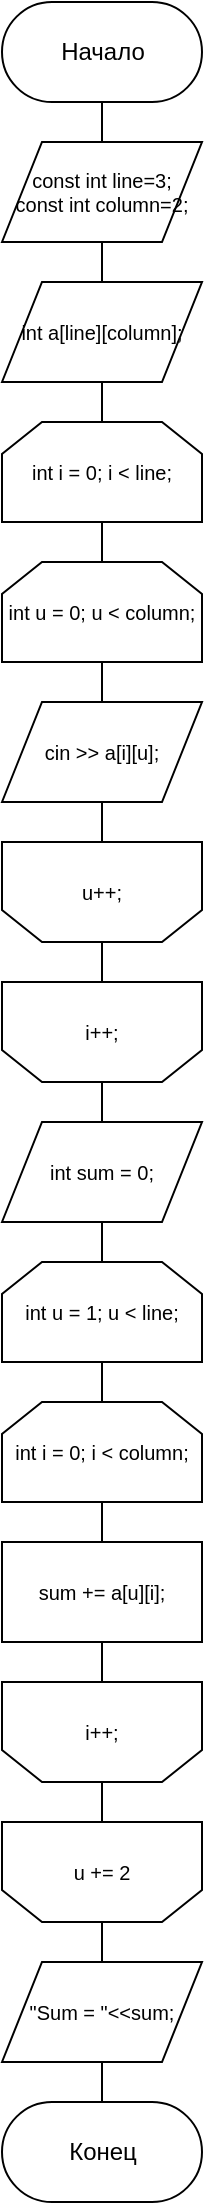 <mxfile version="12.1.0" type="device" pages="1"><diagram id="bfiWmZ9WX3KRAJ8TsRYx" name="Page-1"><mxGraphModel dx="1188" dy="681" grid="1" gridSize="10" guides="1" tooltips="1" connect="1" arrows="1" fold="1" page="1" pageScale="1" pageWidth="1169" pageHeight="1654" math="0" shadow="0"><root><mxCell id="0"/><mxCell id="1" parent="0"/><mxCell id="mKxtDzXYGonCYLHz0mZr-1" value="Начало" style="html=1;dashed=0;whitespace=wrap;shape=mxgraph.dfd.start" vertex="1" parent="1"><mxGeometry x="80" y="20" width="100" height="50" as="geometry"/></mxCell><mxCell id="mKxtDzXYGonCYLHz0mZr-2" value="&lt;div style=&quot;font-size: 10px&quot;&gt;const int line=3;&lt;/div&gt;&lt;div style=&quot;font-size: 10px&quot;&gt;const int column=2;&lt;/div&gt;" style="shape=parallelogram;perimeter=parallelogramPerimeter;whiteSpace=wrap;html=1;dashed=0;fontSize=10;" vertex="1" parent="1"><mxGeometry x="80" y="90" width="100" height="50" as="geometry"/></mxCell><mxCell id="mKxtDzXYGonCYLHz0mZr-3" value="" style="endArrow=none;html=1;fontSize=10;entryX=0.5;entryY=0.5;entryDx=0;entryDy=25;entryPerimeter=0;exitX=0.5;exitY=0;exitDx=0;exitDy=0;" edge="1" parent="1" source="mKxtDzXYGonCYLHz0mZr-2" target="mKxtDzXYGonCYLHz0mZr-1"><mxGeometry width="50" height="50" relative="1" as="geometry"><mxPoint x="80" y="210" as="sourcePoint"/><mxPoint x="130" y="160" as="targetPoint"/></mxGeometry></mxCell><mxCell id="mKxtDzXYGonCYLHz0mZr-4" value="&lt;div&gt;int a[line][column];&lt;br&gt;&lt;/div&gt;" style="shape=parallelogram;perimeter=parallelogramPerimeter;whiteSpace=wrap;html=1;dashed=0;fontSize=10;" vertex="1" parent="1"><mxGeometry x="80" y="160" width="100" height="50" as="geometry"/></mxCell><mxCell id="mKxtDzXYGonCYLHz0mZr-8" value="" style="endArrow=none;html=1;fontSize=10;entryX=0.5;entryY=1;entryDx=0;entryDy=0;exitX=0.5;exitY=0;exitDx=0;exitDy=0;" edge="1" parent="1" source="mKxtDzXYGonCYLHz0mZr-4" target="mKxtDzXYGonCYLHz0mZr-2"><mxGeometry width="50" height="50" relative="1" as="geometry"><mxPoint x="-10" y="200" as="sourcePoint"/><mxPoint x="40" y="150" as="targetPoint"/></mxGeometry></mxCell><mxCell id="mKxtDzXYGonCYLHz0mZr-9" value="int i = 0; i &amp;lt; line;" style="shape=loopLimit;whiteSpace=wrap;html=1;fontSize=10;" vertex="1" parent="1"><mxGeometry x="80" y="230" width="100" height="50" as="geometry"/></mxCell><mxCell id="mKxtDzXYGonCYLHz0mZr-10" value="" style="endArrow=none;html=1;fontSize=10;entryX=0.5;entryY=1;entryDx=0;entryDy=0;exitX=0.5;exitY=0;exitDx=0;exitDy=0;" edge="1" parent="1" source="mKxtDzXYGonCYLHz0mZr-9" target="mKxtDzXYGonCYLHz0mZr-4"><mxGeometry width="50" height="50" relative="1" as="geometry"><mxPoint x="30" y="270" as="sourcePoint"/><mxPoint x="80" y="220" as="targetPoint"/></mxGeometry></mxCell><mxCell id="mKxtDzXYGonCYLHz0mZr-11" value="int u = 0; u &amp;lt; column;" style="shape=loopLimit;whiteSpace=wrap;html=1;fontSize=10;" vertex="1" parent="1"><mxGeometry x="80" y="300" width="100" height="50" as="geometry"/></mxCell><mxCell id="mKxtDzXYGonCYLHz0mZr-12" value="" style="endArrow=none;html=1;fontSize=10;entryX=0.5;entryY=1;entryDx=0;entryDy=0;exitX=0.5;exitY=0;exitDx=0;exitDy=0;" edge="1" parent="1" source="mKxtDzXYGonCYLHz0mZr-11" target="mKxtDzXYGonCYLHz0mZr-9"><mxGeometry width="50" height="50" relative="1" as="geometry"><mxPoint x="10" y="360" as="sourcePoint"/><mxPoint x="60" y="310" as="targetPoint"/></mxGeometry></mxCell><mxCell id="mKxtDzXYGonCYLHz0mZr-13" value="u++;" style="shape=loopLimit;whiteSpace=wrap;html=1;fontSize=10;direction=west;" vertex="1" parent="1"><mxGeometry x="80" y="440" width="100" height="50" as="geometry"/></mxCell><mxCell id="mKxtDzXYGonCYLHz0mZr-15" value="i++;" style="shape=loopLimit;whiteSpace=wrap;html=1;fontSize=10;direction=west;" vertex="1" parent="1"><mxGeometry x="80" y="510" width="100" height="50" as="geometry"/></mxCell><mxCell id="mKxtDzXYGonCYLHz0mZr-17" value="" style="endArrow=none;html=1;fontSize=10;entryX=0.5;entryY=1;entryDx=0;entryDy=0;exitX=0.5;exitY=0;exitDx=0;exitDy=0;" edge="1" parent="1" target="mKxtDzXYGonCYLHz0mZr-11"><mxGeometry width="50" height="50" relative="1" as="geometry"><mxPoint x="130" y="370" as="sourcePoint"/><mxPoint x="80" y="360" as="targetPoint"/></mxGeometry></mxCell><mxCell id="mKxtDzXYGonCYLHz0mZr-18" value="" style="endArrow=none;html=1;fontSize=10;entryX=0.5;entryY=1;entryDx=0;entryDy=0;exitX=0.5;exitY=1;exitDx=0;exitDy=0;" edge="1" parent="1" source="mKxtDzXYGonCYLHz0mZr-13"><mxGeometry width="50" height="50" relative="1" as="geometry"><mxPoint x="40" y="470" as="sourcePoint"/><mxPoint x="130" y="420" as="targetPoint"/></mxGeometry></mxCell><mxCell id="mKxtDzXYGonCYLHz0mZr-19" value="" style="endArrow=none;html=1;fontSize=10;entryX=0.5;entryY=0;entryDx=0;entryDy=0;exitX=0.5;exitY=1;exitDx=0;exitDy=0;" edge="1" parent="1" source="mKxtDzXYGonCYLHz0mZr-15" target="mKxtDzXYGonCYLHz0mZr-13"><mxGeometry width="50" height="50" relative="1" as="geometry"><mxPoint x="20" y="560" as="sourcePoint"/><mxPoint x="70" y="510" as="targetPoint"/></mxGeometry></mxCell><mxCell id="mKxtDzXYGonCYLHz0mZr-20" value="cin &amp;gt;&amp;gt; a[i][u];" style="shape=parallelogram;perimeter=parallelogramPerimeter;whiteSpace=wrap;html=1;fontSize=10;" vertex="1" parent="1"><mxGeometry x="80" y="370" width="100" height="50" as="geometry"/></mxCell><mxCell id="mKxtDzXYGonCYLHz0mZr-21" value="int sum = 0;" style="shape=parallelogram;perimeter=parallelogramPerimeter;whiteSpace=wrap;html=1;fontSize=10;" vertex="1" parent="1"><mxGeometry x="80" y="580" width="100" height="50" as="geometry"/></mxCell><mxCell id="mKxtDzXYGonCYLHz0mZr-22" value="" style="endArrow=none;html=1;fontSize=10;entryX=0.5;entryY=0;entryDx=0;entryDy=0;exitX=0.5;exitY=0;exitDx=0;exitDy=0;" edge="1" parent="1" source="mKxtDzXYGonCYLHz0mZr-21" target="mKxtDzXYGonCYLHz0mZr-15"><mxGeometry width="50" height="50" relative="1" as="geometry"><mxPoint x="90" y="730" as="sourcePoint"/><mxPoint x="140" y="680" as="targetPoint"/></mxGeometry></mxCell><mxCell id="mKxtDzXYGonCYLHz0mZr-23" value="int u = 1; u &amp;lt; line;" style="shape=loopLimit;whiteSpace=wrap;html=1;fontSize=10;" vertex="1" parent="1"><mxGeometry x="80" y="650" width="100" height="50" as="geometry"/></mxCell><mxCell id="mKxtDzXYGonCYLHz0mZr-24" value="int i = 0; i &amp;lt; column;" style="shape=loopLimit;whiteSpace=wrap;html=1;fontSize=10;" vertex="1" parent="1"><mxGeometry x="80" y="720" width="100" height="50" as="geometry"/></mxCell><mxCell id="mKxtDzXYGonCYLHz0mZr-25" value="" style="endArrow=none;html=1;fontSize=10;entryX=0.5;entryY=1;entryDx=0;entryDy=0;exitX=0.5;exitY=0;exitDx=0;exitDy=0;" edge="1" source="mKxtDzXYGonCYLHz0mZr-24" target="mKxtDzXYGonCYLHz0mZr-23" parent="1"><mxGeometry width="50" height="50" relative="1" as="geometry"><mxPoint x="10" y="780" as="sourcePoint"/><mxPoint x="60" y="730" as="targetPoint"/></mxGeometry></mxCell><mxCell id="mKxtDzXYGonCYLHz0mZr-26" value="i++;" style="shape=loopLimit;whiteSpace=wrap;html=1;fontSize=10;direction=west;" vertex="1" parent="1"><mxGeometry x="80" y="860" width="100" height="50" as="geometry"/></mxCell><mxCell id="mKxtDzXYGonCYLHz0mZr-27" value="u += 2" style="shape=loopLimit;whiteSpace=wrap;html=1;fontSize=10;direction=west;" vertex="1" parent="1"><mxGeometry x="80" y="930" width="100" height="50" as="geometry"/></mxCell><mxCell id="mKxtDzXYGonCYLHz0mZr-28" value="" style="endArrow=none;html=1;fontSize=10;entryX=0.5;entryY=1;entryDx=0;entryDy=0;exitX=0.5;exitY=0;exitDx=0;exitDy=0;" edge="1" target="mKxtDzXYGonCYLHz0mZr-24" parent="1"><mxGeometry width="50" height="50" relative="1" as="geometry"><mxPoint x="130" y="790" as="sourcePoint"/><mxPoint x="80" y="780" as="targetPoint"/></mxGeometry></mxCell><mxCell id="mKxtDzXYGonCYLHz0mZr-29" value="" style="endArrow=none;html=1;fontSize=10;entryX=0.5;entryY=1;entryDx=0;entryDy=0;exitX=0.5;exitY=1;exitDx=0;exitDy=0;" edge="1" source="mKxtDzXYGonCYLHz0mZr-26" parent="1"><mxGeometry width="50" height="50" relative="1" as="geometry"><mxPoint x="40" y="890" as="sourcePoint"/><mxPoint x="130" y="840" as="targetPoint"/></mxGeometry></mxCell><mxCell id="mKxtDzXYGonCYLHz0mZr-30" value="" style="endArrow=none;html=1;fontSize=10;entryX=0.5;entryY=0;entryDx=0;entryDy=0;exitX=0.5;exitY=1;exitDx=0;exitDy=0;" edge="1" source="mKxtDzXYGonCYLHz0mZr-27" target="mKxtDzXYGonCYLHz0mZr-26" parent="1"><mxGeometry width="50" height="50" relative="1" as="geometry"><mxPoint x="20" y="980" as="sourcePoint"/><mxPoint x="70" y="930" as="targetPoint"/></mxGeometry></mxCell><mxCell id="mKxtDzXYGonCYLHz0mZr-32" value="sum += a[u][i];" style="rounded=0;whiteSpace=wrap;html=1;fontSize=10;" vertex="1" parent="1"><mxGeometry x="80" y="790" width="100" height="50" as="geometry"/></mxCell><mxCell id="mKxtDzXYGonCYLHz0mZr-33" value="&quot;Sum = &quot;&amp;lt;&amp;lt;sum;" style="shape=parallelogram;perimeter=parallelogramPerimeter;whiteSpace=wrap;html=1;fontSize=10;" vertex="1" parent="1"><mxGeometry x="80" y="1000" width="100" height="50" as="geometry"/></mxCell><mxCell id="mKxtDzXYGonCYLHz0mZr-34" value="" style="endArrow=none;html=1;fontSize=10;entryX=0.5;entryY=1;entryDx=0;entryDy=0;exitX=0.5;exitY=0;exitDx=0;exitDy=0;" edge="1" parent="1" source="mKxtDzXYGonCYLHz0mZr-23" target="mKxtDzXYGonCYLHz0mZr-21"><mxGeometry width="50" height="50" relative="1" as="geometry"><mxPoint x="-10" y="750" as="sourcePoint"/><mxPoint x="40" y="700" as="targetPoint"/></mxGeometry></mxCell><mxCell id="mKxtDzXYGonCYLHz0mZr-35" value="" style="endArrow=none;html=1;fontSize=10;entryX=0.5;entryY=0;entryDx=0;entryDy=0;exitX=0.5;exitY=0;exitDx=0;exitDy=0;" edge="1" parent="1" source="mKxtDzXYGonCYLHz0mZr-33" target="mKxtDzXYGonCYLHz0mZr-27"><mxGeometry width="50" height="50" relative="1" as="geometry"><mxPoint x="50" y="1050" as="sourcePoint"/><mxPoint x="100" y="1000" as="targetPoint"/></mxGeometry></mxCell><mxCell id="mKxtDzXYGonCYLHz0mZr-36" value="Конец" style="html=1;dashed=0;whitespace=wrap;shape=mxgraph.dfd.start" vertex="1" parent="1"><mxGeometry x="80" y="1070" width="100" height="50" as="geometry"/></mxCell><mxCell id="mKxtDzXYGonCYLHz0mZr-37" value="" style="endArrow=none;html=1;fontSize=10;entryX=0.5;entryY=1;entryDx=0;entryDy=0;exitX=0.5;exitY=0.5;exitDx=0;exitDy=-25;exitPerimeter=0;" edge="1" parent="1" source="mKxtDzXYGonCYLHz0mZr-36" target="mKxtDzXYGonCYLHz0mZr-33"><mxGeometry width="50" height="50" relative="1" as="geometry"><mxPoint x="20" y="1110" as="sourcePoint"/><mxPoint x="70" y="1060" as="targetPoint"/></mxGeometry></mxCell></root></mxGraphModel></diagram></mxfile>